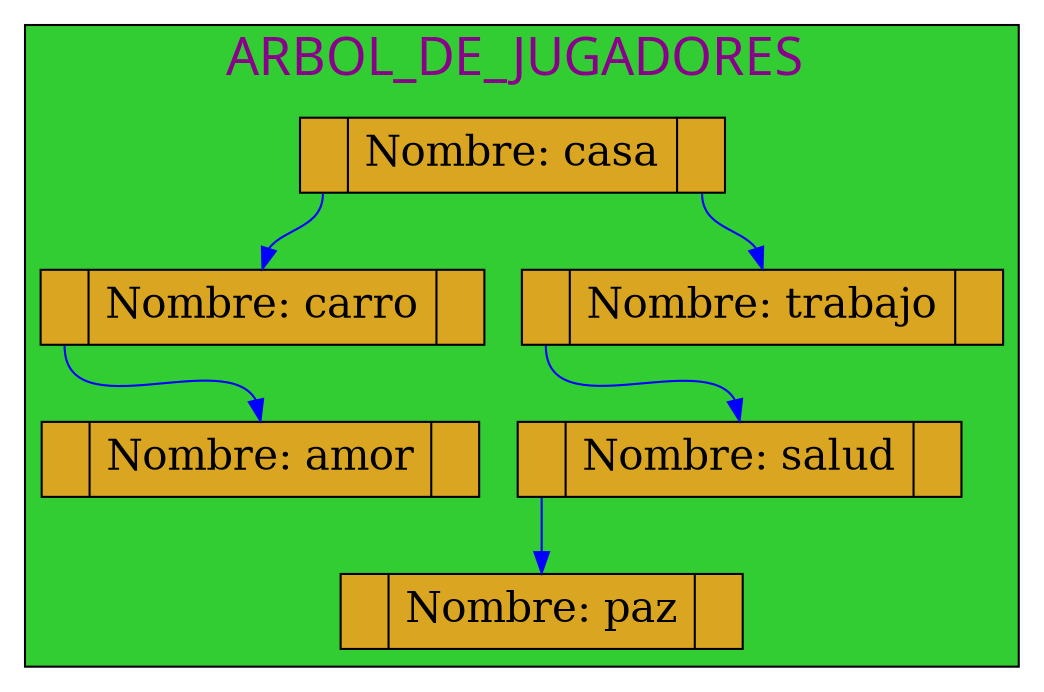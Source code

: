 digraph ArbolBB{
subgraph cluster_1 {

label= "ARBOL_DE_JUGADORES ";
labelloc=t;
fontcolor=magenta4;
fontname=algerian
fontsize=25;
style=filled;
fillcolor=limegreen;
node[shape=record,height=0.5 style=filled fontcolor=black fillcolor=goldenrod fontsize=20 ];


25770475840[label="<f0> |<f1>Nombre: casa |<f2> " ]; 
25770476048[label="<f0> |<f1>Nombre: carro |<f2>" ]
25770476448[label="<f0> |<f1>Nombre: trabajo |<f2>" ]
25770476256[label="<f0> |<f1>Nombre: salud |<f2>" ]
25770476256[label="<f0> |<f1>Nombre: salud |<f2>" ]
25770477264[label="<f0> |<f1>Nombre: paz |<f2>" ]
25770477264[label="<f0> |<f1>Nombre: paz |<f2>" ]
25770477264[label="<f0> |<f1>Nombre: paz |<f2>" ]
25770476704[label="<f0> |<f1>Nombre: amor |<f2>" ]
25770476704[label="<f0> |<f1>Nombre: amor |<f2>" ]

25770475840:f0->25770476048:f1 [color=blue]
25770475840:f2->25770476448:f1 [color=blue ]
25770476448:f0->25770476256:f1 [color=blue]
25770476256:f0->25770477264:f1 [color=blue]
25770476048:f0->25770476704:f1 [color=blue]

 }

 }